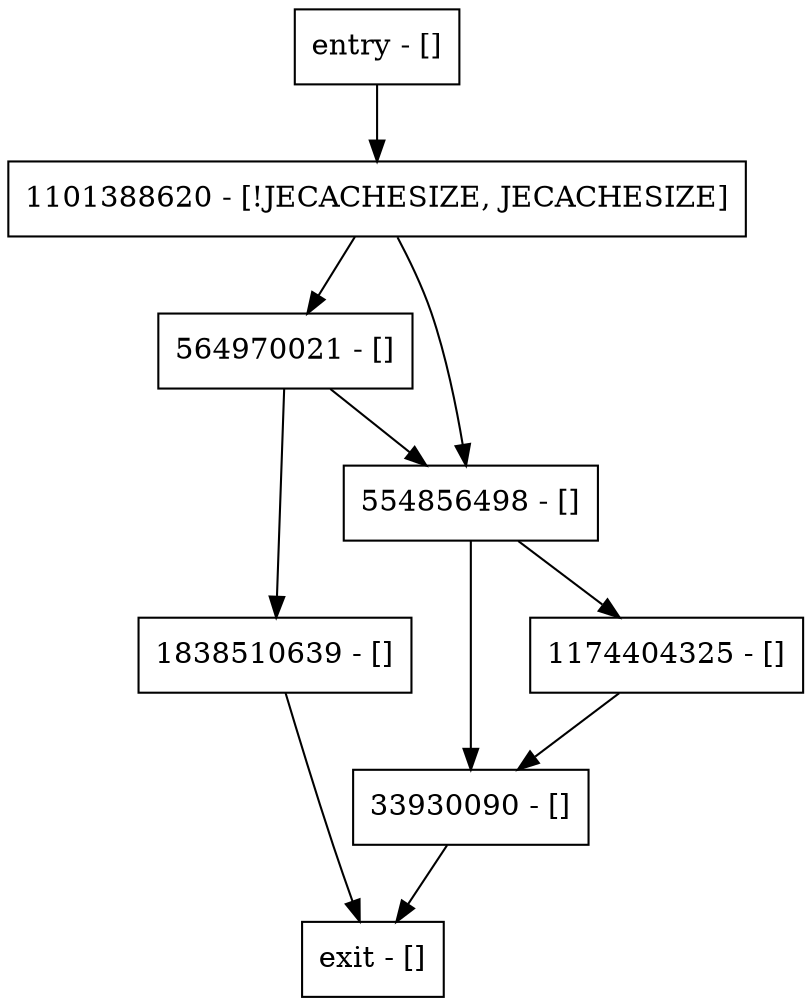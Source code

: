 digraph minimalClose {
node [shape=record];
564970021 [label="564970021 - []"];
entry [label="entry - []"];
exit [label="exit - []"];
33930090 [label="33930090 - []"];
1101388620 [label="1101388620 - [!JECACHESIZE, JECACHESIZE]"];
1838510639 [label="1838510639 - []"];
554856498 [label="554856498 - []"];
1174404325 [label="1174404325 - []"];
entry;
exit;
564970021 -> 1838510639;
564970021 -> 554856498;
entry -> 1101388620;
33930090 -> exit;
1101388620 -> 564970021;
1101388620 -> 554856498;
1838510639 -> exit;
554856498 -> 33930090;
554856498 -> 1174404325;
1174404325 -> 33930090;
}
